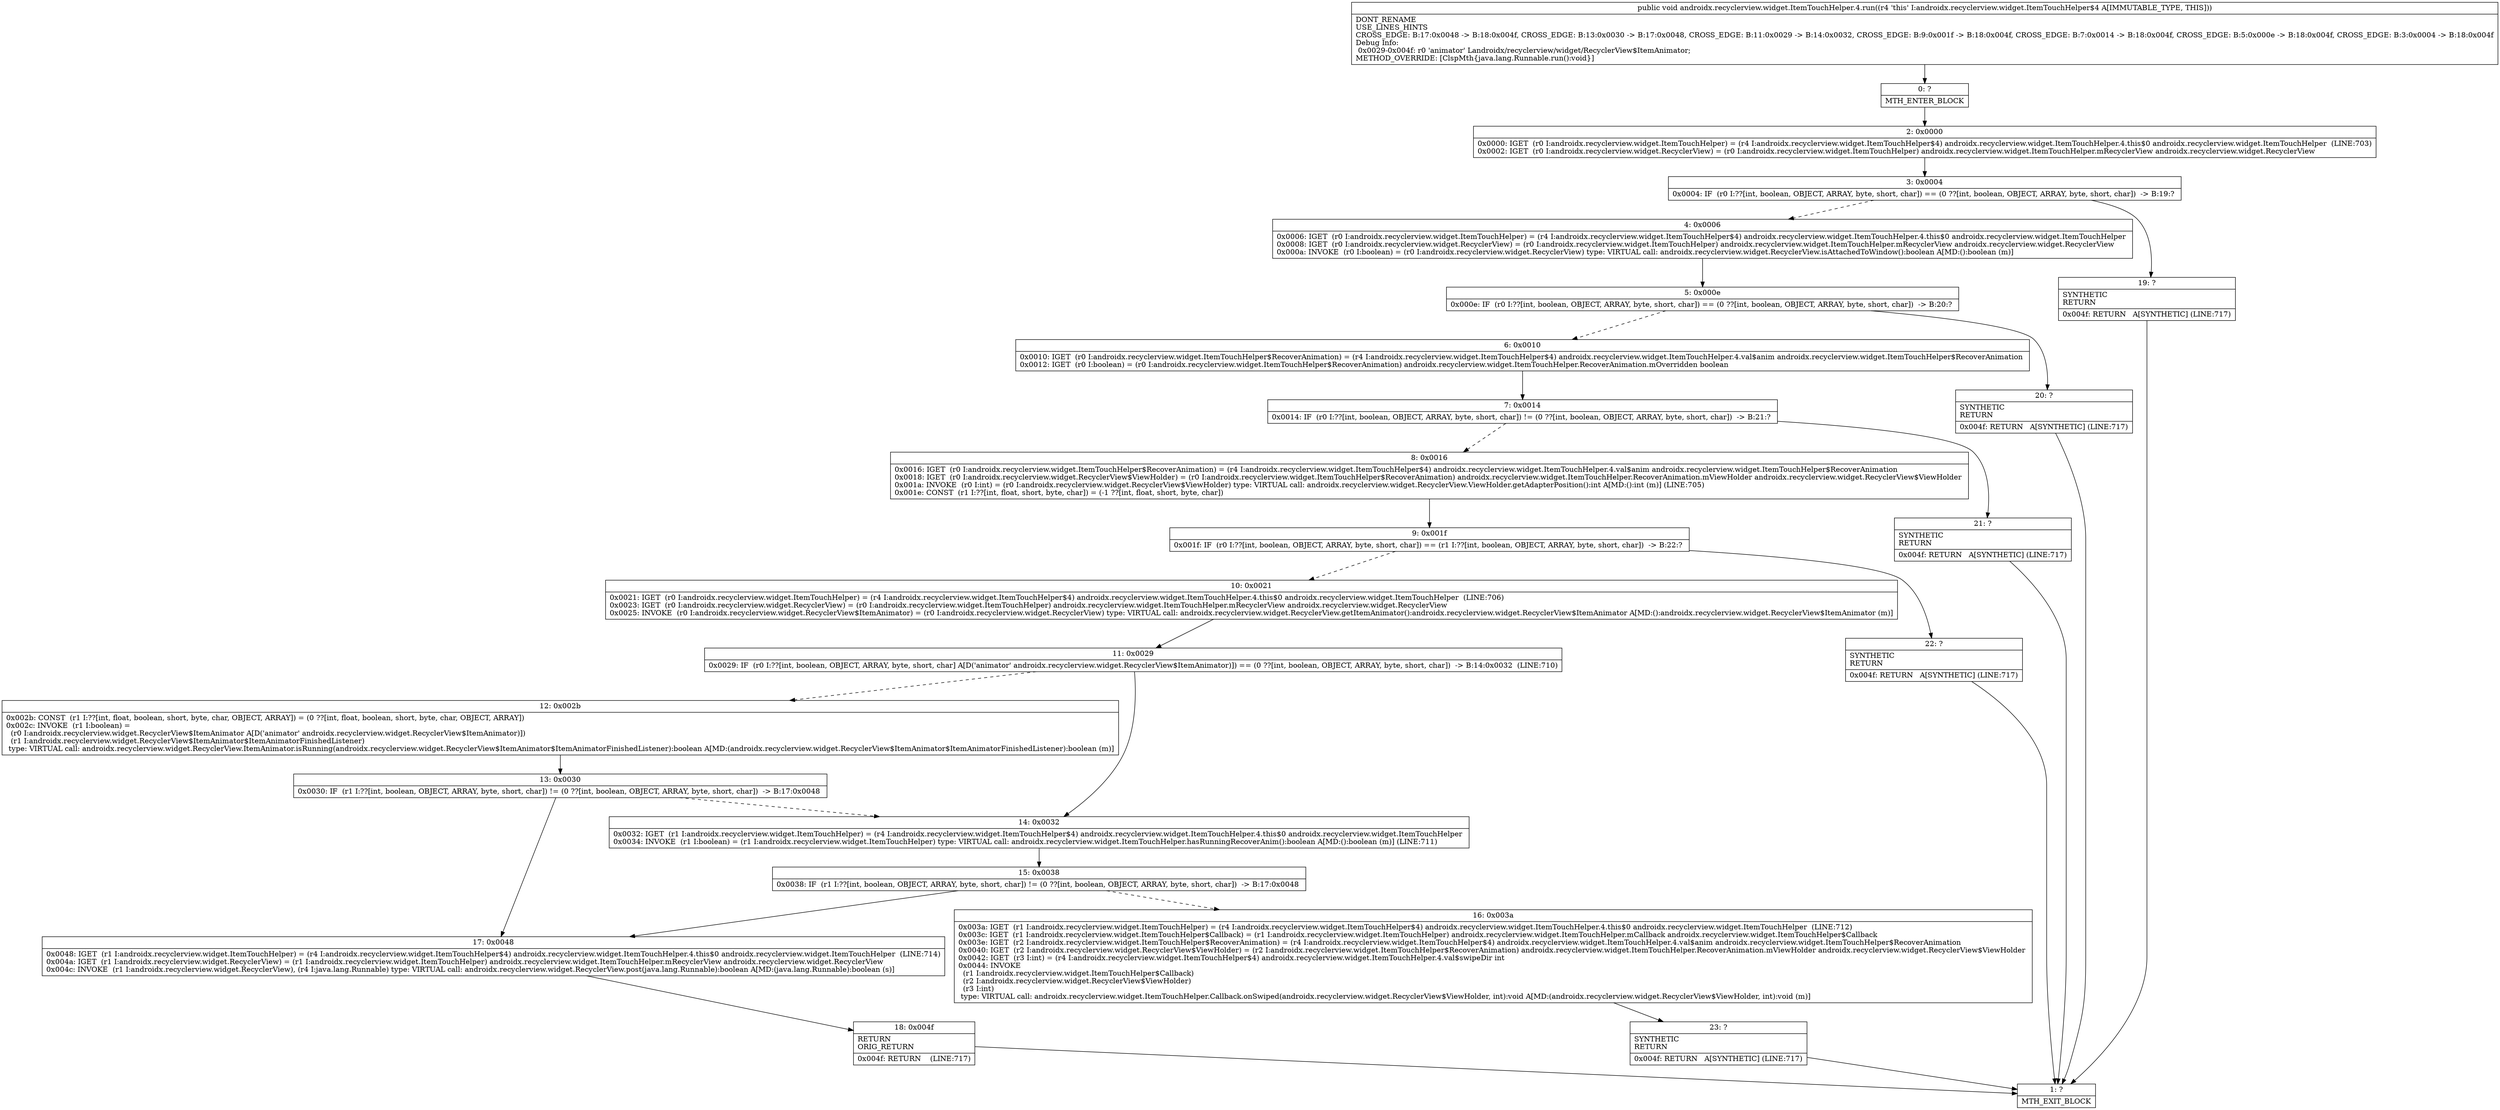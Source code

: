 digraph "CFG forandroidx.recyclerview.widget.ItemTouchHelper.4.run()V" {
Node_0 [shape=record,label="{0\:\ ?|MTH_ENTER_BLOCK\l}"];
Node_2 [shape=record,label="{2\:\ 0x0000|0x0000: IGET  (r0 I:androidx.recyclerview.widget.ItemTouchHelper) = (r4 I:androidx.recyclerview.widget.ItemTouchHelper$4) androidx.recyclerview.widget.ItemTouchHelper.4.this$0 androidx.recyclerview.widget.ItemTouchHelper  (LINE:703)\l0x0002: IGET  (r0 I:androidx.recyclerview.widget.RecyclerView) = (r0 I:androidx.recyclerview.widget.ItemTouchHelper) androidx.recyclerview.widget.ItemTouchHelper.mRecyclerView androidx.recyclerview.widget.RecyclerView \l}"];
Node_3 [shape=record,label="{3\:\ 0x0004|0x0004: IF  (r0 I:??[int, boolean, OBJECT, ARRAY, byte, short, char]) == (0 ??[int, boolean, OBJECT, ARRAY, byte, short, char])  \-\> B:19:? \l}"];
Node_4 [shape=record,label="{4\:\ 0x0006|0x0006: IGET  (r0 I:androidx.recyclerview.widget.ItemTouchHelper) = (r4 I:androidx.recyclerview.widget.ItemTouchHelper$4) androidx.recyclerview.widget.ItemTouchHelper.4.this$0 androidx.recyclerview.widget.ItemTouchHelper \l0x0008: IGET  (r0 I:androidx.recyclerview.widget.RecyclerView) = (r0 I:androidx.recyclerview.widget.ItemTouchHelper) androidx.recyclerview.widget.ItemTouchHelper.mRecyclerView androidx.recyclerview.widget.RecyclerView \l0x000a: INVOKE  (r0 I:boolean) = (r0 I:androidx.recyclerview.widget.RecyclerView) type: VIRTUAL call: androidx.recyclerview.widget.RecyclerView.isAttachedToWindow():boolean A[MD:():boolean (m)]\l}"];
Node_5 [shape=record,label="{5\:\ 0x000e|0x000e: IF  (r0 I:??[int, boolean, OBJECT, ARRAY, byte, short, char]) == (0 ??[int, boolean, OBJECT, ARRAY, byte, short, char])  \-\> B:20:? \l}"];
Node_6 [shape=record,label="{6\:\ 0x0010|0x0010: IGET  (r0 I:androidx.recyclerview.widget.ItemTouchHelper$RecoverAnimation) = (r4 I:androidx.recyclerview.widget.ItemTouchHelper$4) androidx.recyclerview.widget.ItemTouchHelper.4.val$anim androidx.recyclerview.widget.ItemTouchHelper$RecoverAnimation \l0x0012: IGET  (r0 I:boolean) = (r0 I:androidx.recyclerview.widget.ItemTouchHelper$RecoverAnimation) androidx.recyclerview.widget.ItemTouchHelper.RecoverAnimation.mOverridden boolean \l}"];
Node_7 [shape=record,label="{7\:\ 0x0014|0x0014: IF  (r0 I:??[int, boolean, OBJECT, ARRAY, byte, short, char]) != (0 ??[int, boolean, OBJECT, ARRAY, byte, short, char])  \-\> B:21:? \l}"];
Node_8 [shape=record,label="{8\:\ 0x0016|0x0016: IGET  (r0 I:androidx.recyclerview.widget.ItemTouchHelper$RecoverAnimation) = (r4 I:androidx.recyclerview.widget.ItemTouchHelper$4) androidx.recyclerview.widget.ItemTouchHelper.4.val$anim androidx.recyclerview.widget.ItemTouchHelper$RecoverAnimation \l0x0018: IGET  (r0 I:androidx.recyclerview.widget.RecyclerView$ViewHolder) = (r0 I:androidx.recyclerview.widget.ItemTouchHelper$RecoverAnimation) androidx.recyclerview.widget.ItemTouchHelper.RecoverAnimation.mViewHolder androidx.recyclerview.widget.RecyclerView$ViewHolder \l0x001a: INVOKE  (r0 I:int) = (r0 I:androidx.recyclerview.widget.RecyclerView$ViewHolder) type: VIRTUAL call: androidx.recyclerview.widget.RecyclerView.ViewHolder.getAdapterPosition():int A[MD:():int (m)] (LINE:705)\l0x001e: CONST  (r1 I:??[int, float, short, byte, char]) = (\-1 ??[int, float, short, byte, char]) \l}"];
Node_9 [shape=record,label="{9\:\ 0x001f|0x001f: IF  (r0 I:??[int, boolean, OBJECT, ARRAY, byte, short, char]) == (r1 I:??[int, boolean, OBJECT, ARRAY, byte, short, char])  \-\> B:22:? \l}"];
Node_10 [shape=record,label="{10\:\ 0x0021|0x0021: IGET  (r0 I:androidx.recyclerview.widget.ItemTouchHelper) = (r4 I:androidx.recyclerview.widget.ItemTouchHelper$4) androidx.recyclerview.widget.ItemTouchHelper.4.this$0 androidx.recyclerview.widget.ItemTouchHelper  (LINE:706)\l0x0023: IGET  (r0 I:androidx.recyclerview.widget.RecyclerView) = (r0 I:androidx.recyclerview.widget.ItemTouchHelper) androidx.recyclerview.widget.ItemTouchHelper.mRecyclerView androidx.recyclerview.widget.RecyclerView \l0x0025: INVOKE  (r0 I:androidx.recyclerview.widget.RecyclerView$ItemAnimator) = (r0 I:androidx.recyclerview.widget.RecyclerView) type: VIRTUAL call: androidx.recyclerview.widget.RecyclerView.getItemAnimator():androidx.recyclerview.widget.RecyclerView$ItemAnimator A[MD:():androidx.recyclerview.widget.RecyclerView$ItemAnimator (m)]\l}"];
Node_11 [shape=record,label="{11\:\ 0x0029|0x0029: IF  (r0 I:??[int, boolean, OBJECT, ARRAY, byte, short, char] A[D('animator' androidx.recyclerview.widget.RecyclerView$ItemAnimator)]) == (0 ??[int, boolean, OBJECT, ARRAY, byte, short, char])  \-\> B:14:0x0032  (LINE:710)\l}"];
Node_12 [shape=record,label="{12\:\ 0x002b|0x002b: CONST  (r1 I:??[int, float, boolean, short, byte, char, OBJECT, ARRAY]) = (0 ??[int, float, boolean, short, byte, char, OBJECT, ARRAY]) \l0x002c: INVOKE  (r1 I:boolean) = \l  (r0 I:androidx.recyclerview.widget.RecyclerView$ItemAnimator A[D('animator' androidx.recyclerview.widget.RecyclerView$ItemAnimator)])\l  (r1 I:androidx.recyclerview.widget.RecyclerView$ItemAnimator$ItemAnimatorFinishedListener)\l type: VIRTUAL call: androidx.recyclerview.widget.RecyclerView.ItemAnimator.isRunning(androidx.recyclerview.widget.RecyclerView$ItemAnimator$ItemAnimatorFinishedListener):boolean A[MD:(androidx.recyclerview.widget.RecyclerView$ItemAnimator$ItemAnimatorFinishedListener):boolean (m)]\l}"];
Node_13 [shape=record,label="{13\:\ 0x0030|0x0030: IF  (r1 I:??[int, boolean, OBJECT, ARRAY, byte, short, char]) != (0 ??[int, boolean, OBJECT, ARRAY, byte, short, char])  \-\> B:17:0x0048 \l}"];
Node_17 [shape=record,label="{17\:\ 0x0048|0x0048: IGET  (r1 I:androidx.recyclerview.widget.ItemTouchHelper) = (r4 I:androidx.recyclerview.widget.ItemTouchHelper$4) androidx.recyclerview.widget.ItemTouchHelper.4.this$0 androidx.recyclerview.widget.ItemTouchHelper  (LINE:714)\l0x004a: IGET  (r1 I:androidx.recyclerview.widget.RecyclerView) = (r1 I:androidx.recyclerview.widget.ItemTouchHelper) androidx.recyclerview.widget.ItemTouchHelper.mRecyclerView androidx.recyclerview.widget.RecyclerView \l0x004c: INVOKE  (r1 I:androidx.recyclerview.widget.RecyclerView), (r4 I:java.lang.Runnable) type: VIRTUAL call: androidx.recyclerview.widget.RecyclerView.post(java.lang.Runnable):boolean A[MD:(java.lang.Runnable):boolean (s)]\l}"];
Node_18 [shape=record,label="{18\:\ 0x004f|RETURN\lORIG_RETURN\l|0x004f: RETURN    (LINE:717)\l}"];
Node_1 [shape=record,label="{1\:\ ?|MTH_EXIT_BLOCK\l}"];
Node_14 [shape=record,label="{14\:\ 0x0032|0x0032: IGET  (r1 I:androidx.recyclerview.widget.ItemTouchHelper) = (r4 I:androidx.recyclerview.widget.ItemTouchHelper$4) androidx.recyclerview.widget.ItemTouchHelper.4.this$0 androidx.recyclerview.widget.ItemTouchHelper \l0x0034: INVOKE  (r1 I:boolean) = (r1 I:androidx.recyclerview.widget.ItemTouchHelper) type: VIRTUAL call: androidx.recyclerview.widget.ItemTouchHelper.hasRunningRecoverAnim():boolean A[MD:():boolean (m)] (LINE:711)\l}"];
Node_15 [shape=record,label="{15\:\ 0x0038|0x0038: IF  (r1 I:??[int, boolean, OBJECT, ARRAY, byte, short, char]) != (0 ??[int, boolean, OBJECT, ARRAY, byte, short, char])  \-\> B:17:0x0048 \l}"];
Node_16 [shape=record,label="{16\:\ 0x003a|0x003a: IGET  (r1 I:androidx.recyclerview.widget.ItemTouchHelper) = (r4 I:androidx.recyclerview.widget.ItemTouchHelper$4) androidx.recyclerview.widget.ItemTouchHelper.4.this$0 androidx.recyclerview.widget.ItemTouchHelper  (LINE:712)\l0x003c: IGET  (r1 I:androidx.recyclerview.widget.ItemTouchHelper$Callback) = (r1 I:androidx.recyclerview.widget.ItemTouchHelper) androidx.recyclerview.widget.ItemTouchHelper.mCallback androidx.recyclerview.widget.ItemTouchHelper$Callback \l0x003e: IGET  (r2 I:androidx.recyclerview.widget.ItemTouchHelper$RecoverAnimation) = (r4 I:androidx.recyclerview.widget.ItemTouchHelper$4) androidx.recyclerview.widget.ItemTouchHelper.4.val$anim androidx.recyclerview.widget.ItemTouchHelper$RecoverAnimation \l0x0040: IGET  (r2 I:androidx.recyclerview.widget.RecyclerView$ViewHolder) = (r2 I:androidx.recyclerview.widget.ItemTouchHelper$RecoverAnimation) androidx.recyclerview.widget.ItemTouchHelper.RecoverAnimation.mViewHolder androidx.recyclerview.widget.RecyclerView$ViewHolder \l0x0042: IGET  (r3 I:int) = (r4 I:androidx.recyclerview.widget.ItemTouchHelper$4) androidx.recyclerview.widget.ItemTouchHelper.4.val$swipeDir int \l0x0044: INVOKE  \l  (r1 I:androidx.recyclerview.widget.ItemTouchHelper$Callback)\l  (r2 I:androidx.recyclerview.widget.RecyclerView$ViewHolder)\l  (r3 I:int)\l type: VIRTUAL call: androidx.recyclerview.widget.ItemTouchHelper.Callback.onSwiped(androidx.recyclerview.widget.RecyclerView$ViewHolder, int):void A[MD:(androidx.recyclerview.widget.RecyclerView$ViewHolder, int):void (m)]\l}"];
Node_23 [shape=record,label="{23\:\ ?|SYNTHETIC\lRETURN\l|0x004f: RETURN   A[SYNTHETIC] (LINE:717)\l}"];
Node_22 [shape=record,label="{22\:\ ?|SYNTHETIC\lRETURN\l|0x004f: RETURN   A[SYNTHETIC] (LINE:717)\l}"];
Node_21 [shape=record,label="{21\:\ ?|SYNTHETIC\lRETURN\l|0x004f: RETURN   A[SYNTHETIC] (LINE:717)\l}"];
Node_20 [shape=record,label="{20\:\ ?|SYNTHETIC\lRETURN\l|0x004f: RETURN   A[SYNTHETIC] (LINE:717)\l}"];
Node_19 [shape=record,label="{19\:\ ?|SYNTHETIC\lRETURN\l|0x004f: RETURN   A[SYNTHETIC] (LINE:717)\l}"];
MethodNode[shape=record,label="{public void androidx.recyclerview.widget.ItemTouchHelper.4.run((r4 'this' I:androidx.recyclerview.widget.ItemTouchHelper$4 A[IMMUTABLE_TYPE, THIS]))  | DONT_RENAME\lUSE_LINES_HINTS\lCROSS_EDGE: B:17:0x0048 \-\> B:18:0x004f, CROSS_EDGE: B:13:0x0030 \-\> B:17:0x0048, CROSS_EDGE: B:11:0x0029 \-\> B:14:0x0032, CROSS_EDGE: B:9:0x001f \-\> B:18:0x004f, CROSS_EDGE: B:7:0x0014 \-\> B:18:0x004f, CROSS_EDGE: B:5:0x000e \-\> B:18:0x004f, CROSS_EDGE: B:3:0x0004 \-\> B:18:0x004f\lDebug Info:\l  0x0029\-0x004f: r0 'animator' Landroidx\/recyclerview\/widget\/RecyclerView$ItemAnimator;\lMETHOD_OVERRIDE: [ClspMth\{java.lang.Runnable.run():void\}]\l}"];
MethodNode -> Node_0;Node_0 -> Node_2;
Node_2 -> Node_3;
Node_3 -> Node_4[style=dashed];
Node_3 -> Node_19;
Node_4 -> Node_5;
Node_5 -> Node_6[style=dashed];
Node_5 -> Node_20;
Node_6 -> Node_7;
Node_7 -> Node_8[style=dashed];
Node_7 -> Node_21;
Node_8 -> Node_9;
Node_9 -> Node_10[style=dashed];
Node_9 -> Node_22;
Node_10 -> Node_11;
Node_11 -> Node_12[style=dashed];
Node_11 -> Node_14;
Node_12 -> Node_13;
Node_13 -> Node_14[style=dashed];
Node_13 -> Node_17;
Node_17 -> Node_18;
Node_18 -> Node_1;
Node_14 -> Node_15;
Node_15 -> Node_16[style=dashed];
Node_15 -> Node_17;
Node_16 -> Node_23;
Node_23 -> Node_1;
Node_22 -> Node_1;
Node_21 -> Node_1;
Node_20 -> Node_1;
Node_19 -> Node_1;
}

